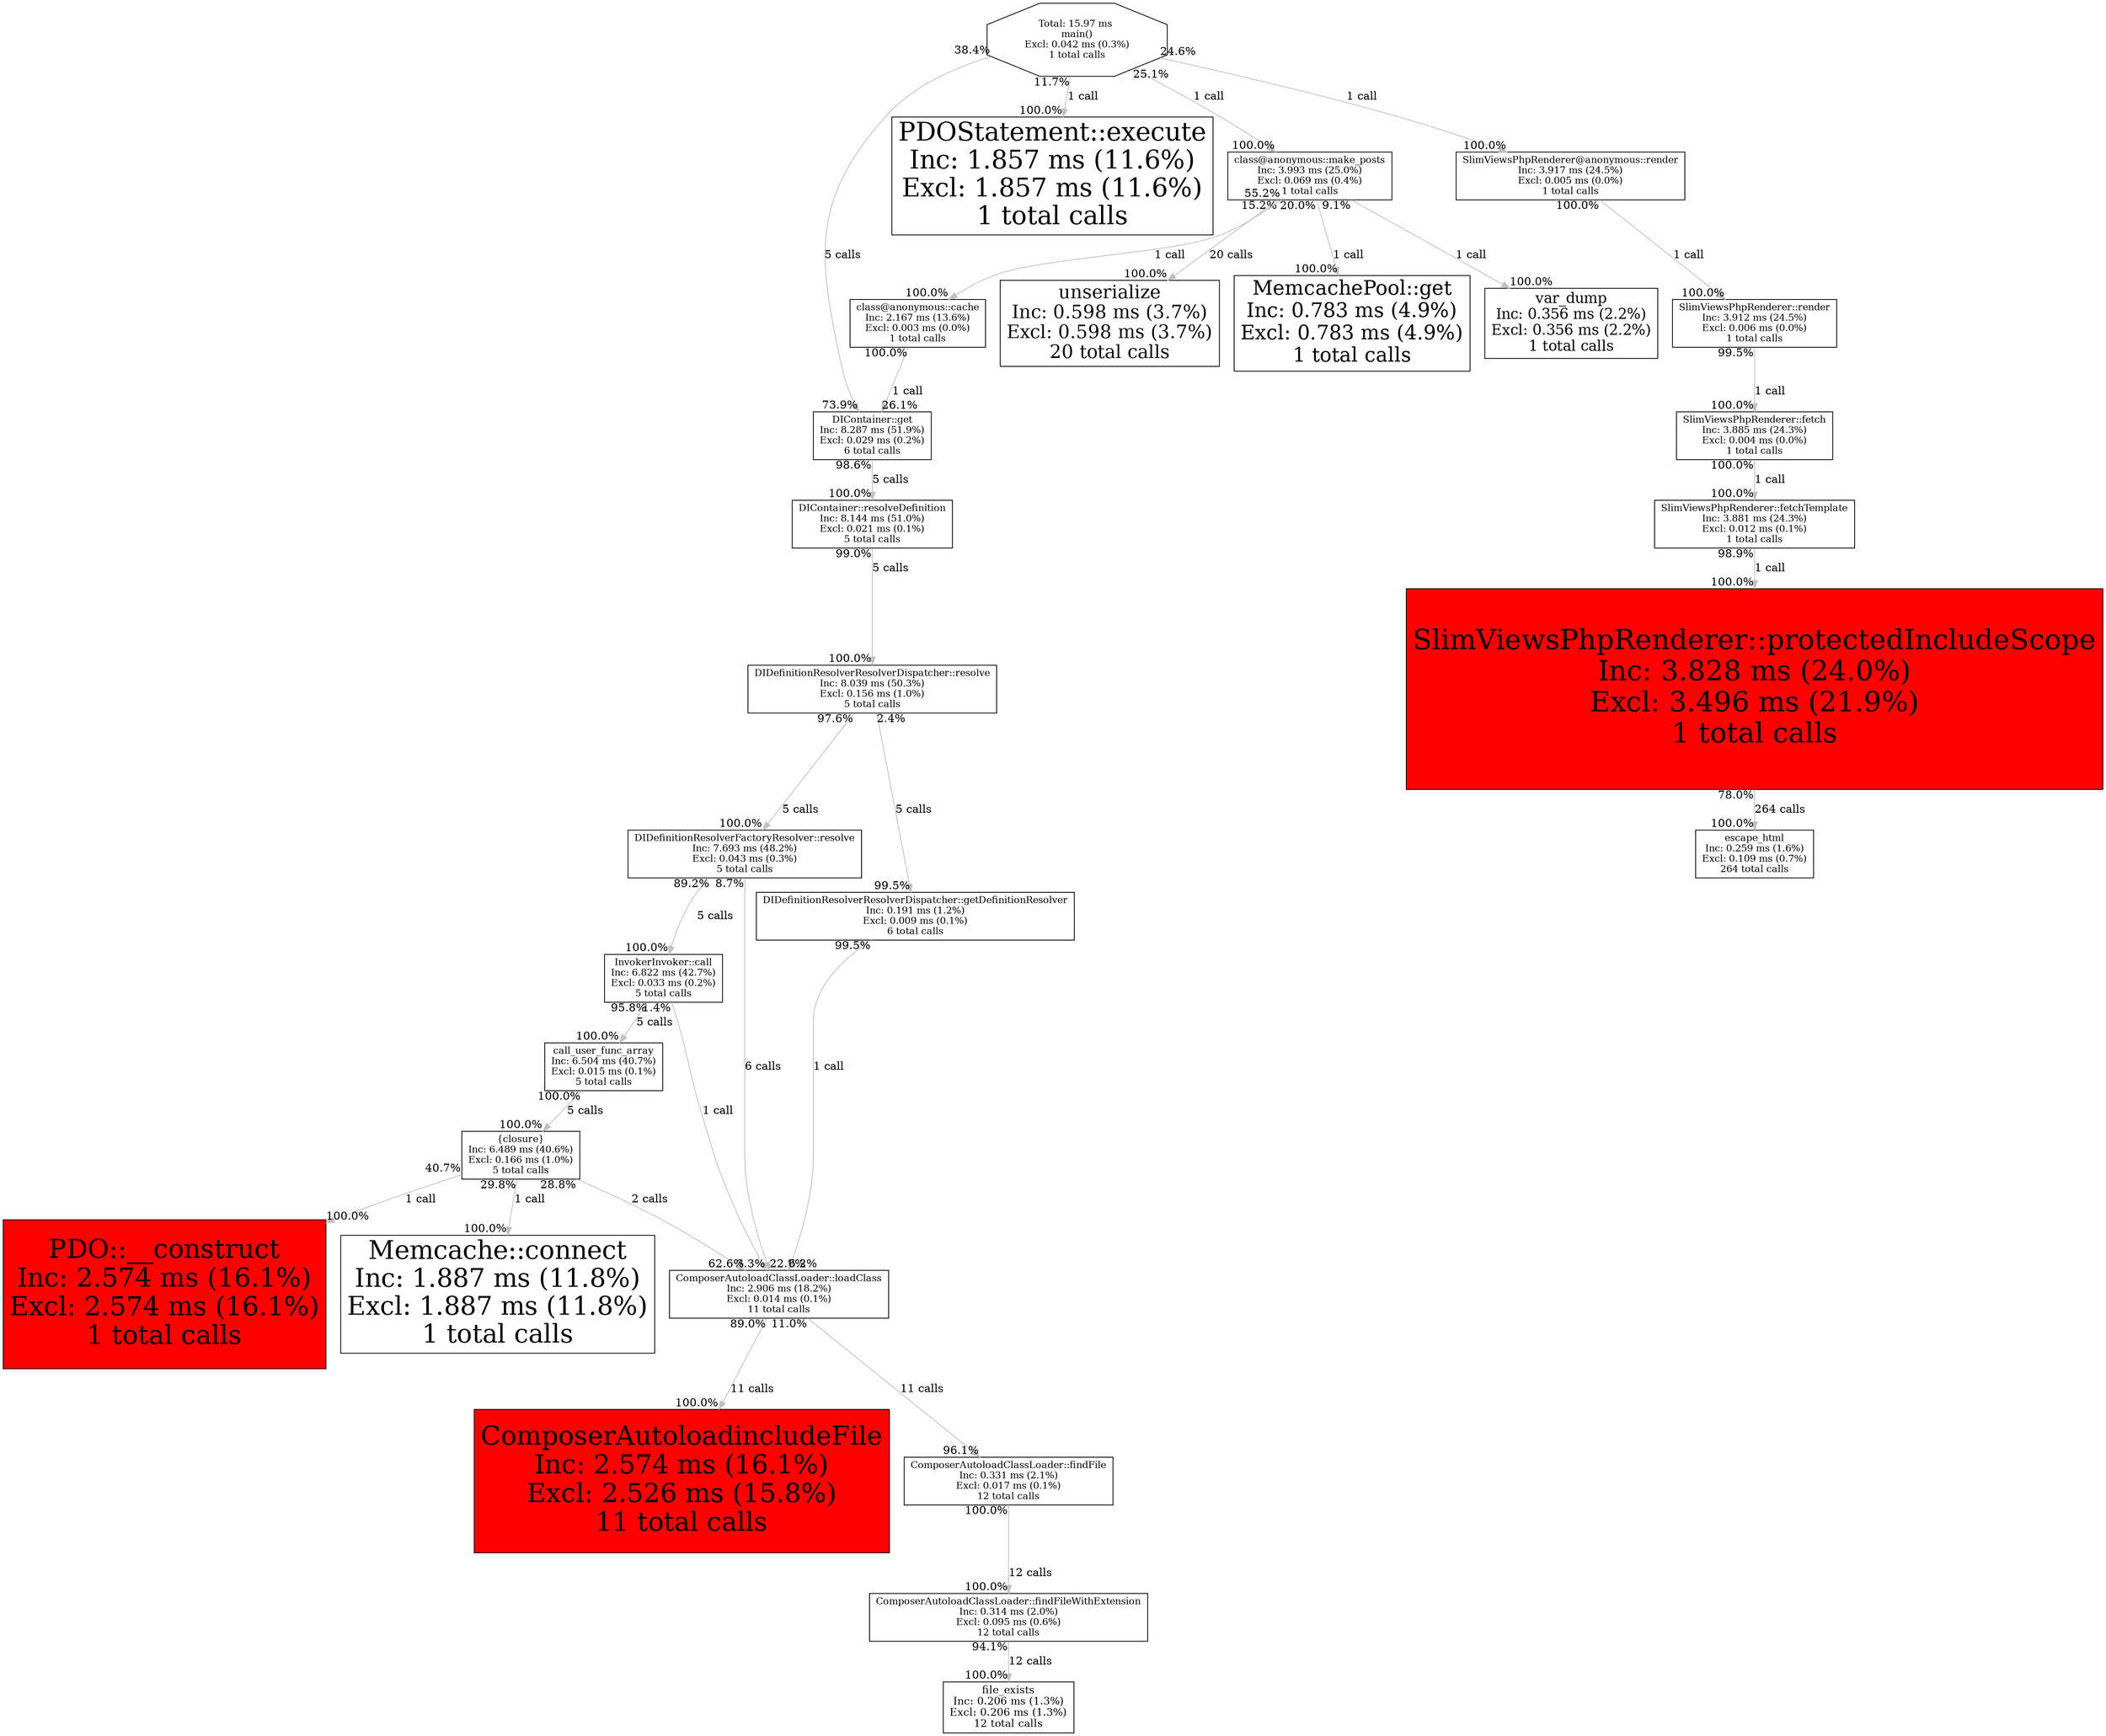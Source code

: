 digraph call_graph {
N12[shape=box , label="PDO::__construct\nInc: 2.574 ms (16.1%)\nExcl: 2.574 ms (16.1%)\n1 total calls", width=3.7, height=2.6, fontsize=33, style=filled, fillcolor=red];
N13[shape=box , label="DI\Container::get\nInc: 8.287 ms (51.9%)\nExcl: 0.029 ms (0.2%)\n6 total calls", width=0.2, height=0.2, fontsize=12];
N14[shape=box , label="DI\Definition\Resolver\FactoryResolver::resolve\nInc: 7.693 ms (48.2%)\nExcl: 0.043 ms (0.3%)\n5 total calls", width=0.2, height=0.2, fontsize=12];
N15[shape=box , label="MemcachePool::get\nInc: 0.783 ms (4.9%)\nExcl: 0.783 ms (4.9%)\n1 total calls", width=1.1, height=0.8, fontsize=25];
N16[shape=box , label="DI\Container::resolveDefinition\nInc: 8.144 ms (51.0%)\nExcl: 0.021 ms (0.1%)\n5 total calls", width=0.2, height=0.2, fontsize=12];
N17[shape=box , label="Composer\Autoload\ClassLoader::loadClass\nInc: 2.906 ms (18.2%)\nExcl: 0.014 ms (0.1%)\n11 total calls", width=0.2, height=0.2, fontsize=12];
N18[shape=box , label="PDOStatement::execute\nInc: 1.857 ms (11.6%)\nExcl: 1.857 ms (11.6%)\n1 total calls", width=2.7, height=1.9, fontsize=32];
N19[shape=box , label="class@anonymous::make_posts\nInc: 3.993 ms (25.0%)\nExcl: 0.069 ms (0.4%)\n1 total calls", width=0.2, height=0.2, fontsize=12];
N20[shape=box , label="Invoker\Invoker::call\nInc: 6.822 ms (42.7%)\nExcl: 0.033 ms (0.2%)\n5 total calls", width=0.2, height=0.2, fontsize=12];
N21[shape=box , label="Memcache::connect\nInc: 1.887 ms (11.8%)\nExcl: 1.887 ms (11.8%)\n1 total calls", width=2.7, height=1.9, fontsize=32];
N22[shape=box , label="Slim\Views\PhpRenderer::render\nInc: 3.912 ms (24.5%)\nExcl: 0.006 ms (0.0%)\n1 total calls", width=0.2, height=0.2, fontsize=12];
N23[shape=box , label="Slim\Views\PhpRenderer::protectedIncludeScope\nInc: 3.828 ms (24.0%)\nExcl: 3.496 ms (21.9%)\n1 total calls", width=5.0, height=3.5, fontsize=35, style=filled, fillcolor=red];
N24[shape=box , label="Slim\Views\PhpRenderer@anonymous::render\nInc: 3.917 ms (24.5%)\nExcl: 0.005 ms (0.0%)\n1 total calls", width=0.2, height=0.2, fontsize=12];
N25[shape=box , label="var_dump\nInc: 0.356 ms (2.2%)\nExcl: 0.356 ms (2.2%)\n1 total calls", width=0.5, height=0.4, fontsize=18];
N26[shape=box , label="Composer\Autoload\ClassLoader::findFileWithExtension\nInc: 0.314 ms (2.0%)\nExcl: 0.095 ms (0.6%)\n12 total calls", width=0.2, height=0.2, fontsize=12];
N27[shape=octagon , label="Total: 15.97 ms \nmain()\nExcl: 0.042 ms (0.3%)\n1 total calls", width=0.2, height=0.2, fontsize=12];
N0[shape=box , label="{closure}\nInc: 6.489 ms (40.6%)\nExcl: 0.166 ms (1.0%)\n5 total calls", width=0.2, height=0.2, fontsize=12];
N1[shape=box , label="escape_html\nInc: 0.259 ms (1.6%)\nExcl: 0.109 ms (0.7%)\n264 total calls", width=0.2, height=0.2, fontsize=12];
N2[shape=box , label="Composer\Autoload\includeFile\nInc: 2.574 ms (16.1%)\nExcl: 2.526 ms (15.8%)\n11 total calls", width=3.6, height=2.5, fontsize=33, style=filled, fillcolor=red];
N3[shape=box , label="file_exists\nInc: 0.206 ms (1.3%)\nExcl: 0.206 ms (1.3%)\n12 total calls", width=0.3, height=0.2, fontsize=13];
N4[shape=box , label="Composer\Autoload\ClassLoader::findFile\nInc: 0.331 ms (2.1%)\nExcl: 0.017 ms (0.1%)\n12 total calls", width=0.2, height=0.2, fontsize=12];
N5[shape=box , label="unserialize\nInc: 0.598 ms (3.7%)\nExcl: 0.598 ms (3.7%)\n20 total calls", width=0.9, height=0.6, fontsize=23];
N6[shape=box , label="call_user_func_array\nInc: 6.504 ms (40.7%)\nExcl: 0.015 ms (0.1%)\n5 total calls", width=0.2, height=0.2, fontsize=12];
N7[shape=box , label="DI\Definition\Resolver\ResolverDispatcher::getDefinitionResolver\nInc: 0.191 ms (1.2%)\nExcl: 0.009 ms (0.1%)\n6 total calls", width=0.2, height=0.2, fontsize=12];
N8[shape=box , label="class@anonymous::cache\nInc: 2.167 ms (13.6%)\nExcl: 0.003 ms (0.0%)\n1 total calls", width=0.2, height=0.2, fontsize=12];
N9[shape=box , label="Slim\Views\PhpRenderer::fetchTemplate\nInc: 3.881 ms (24.3%)\nExcl: 0.012 ms (0.1%)\n1 total calls", width=0.2, height=0.2, fontsize=12];
N10[shape=box , label="Slim\Views\PhpRenderer::fetch\nInc: 3.885 ms (24.3%)\nExcl: 0.004 ms (0.0%)\n1 total calls", width=0.2, height=0.2, fontsize=12];
N11[shape=box , label="DI\Definition\Resolver\ResolverDispatcher::resolve\nInc: 8.039 ms (50.3%)\nExcl: 0.156 ms (1.0%)\n5 total calls", width=0.2, height=0.2, fontsize=12];
N0 -> N17[arrowsize=1, color=grey, style="setlinewidth(1)", label="2 calls", headlabel="62.6%", taillabel="28.8%" ];
N19 -> N8[arrowsize=1, color=grey, style="setlinewidth(1)", label="1 call", headlabel="100.0%", taillabel="55.2%" ];
N27 -> N13[arrowsize=1, color=grey, style="setlinewidth(1)", label="5 calls", headlabel="73.9%", taillabel="38.4%" ];
N14 -> N17[arrowsize=1, color=grey, style="setlinewidth(1)", label="6 calls", headlabel="22.9%", taillabel="8.7%" ];
N19 -> N25[arrowsize=1, color=grey, style="setlinewidth(1)", label="1 call", headlabel="100.0%", taillabel="9.1%" ];
N0 -> N12[arrowsize=1, color=grey, style="setlinewidth(1)", label="1 call", headlabel="100.0%", taillabel="40.7%" ];
N10 -> N9[arrowsize=1, color=grey, style="setlinewidth(1)", label="1 call", headlabel="100.0%", taillabel="100.0%" ];
N17 -> N2[arrowsize=1, color=grey, style="setlinewidth(1)", label="11 calls", headlabel="100.0%", taillabel="89.0%" ];
N20 -> N17[arrowsize=1, color=grey, style="setlinewidth(1)", label="1 call", headlabel="3.3%", taillabel="1.4%" ];
N24 -> N22[arrowsize=1, color=grey, style="setlinewidth(1)", label="1 call", headlabel="100.0%", taillabel="100.0%" ];
N13 -> N16[arrowsize=1, color=grey, style="setlinewidth(1)", label="5 calls", headlabel="100.0%", taillabel="98.6%" ];
N19 -> N5[arrowsize=1, color=grey, style="setlinewidth(1)", label="20 calls", headlabel="100.0%", taillabel="15.2%" ];
N9 -> N23[arrowsize=1, color=grey, style="setlinewidth(1)", label="1 call", headlabel="100.0%", taillabel="98.9%" ];
N26 -> N3[arrowsize=1, color=grey, style="setlinewidth(1)", label="12 calls", headlabel="100.0%", taillabel="94.1%" ];
N0 -> N21[arrowsize=1, color=grey, style="setlinewidth(1)", label="1 call", headlabel="100.0%", taillabel="29.8%" ];
N6 -> N0[arrowsize=1, color=grey, style="setlinewidth(1)", label="5 calls", headlabel="100.0%", taillabel="100.0%" ];
N27 -> N18[arrowsize=1, color=grey, style="setlinewidth(1)", label="1 call", headlabel="100.0%", taillabel="11.7%" ];
N7 -> N17[arrowsize=1, color=grey, style="setlinewidth(1)", label="1 call", headlabel="6.2%", taillabel="99.5%" ];
N17 -> N4[arrowsize=1, color=grey, style="setlinewidth(1)", label="11 calls", headlabel="96.1%", taillabel="11.0%" ];
N19 -> N15[arrowsize=1, color=grey, style="setlinewidth(1)", label="1 call", headlabel="100.0%", taillabel="20.0%" ];
N22 -> N10[arrowsize=1, color=grey, style="setlinewidth(1)", label="1 call", headlabel="100.0%", taillabel="99.5%" ];
N4 -> N26[arrowsize=1, color=grey, style="setlinewidth(1)", label="12 calls", headlabel="100.0%", taillabel="100.0%" ];
N8 -> N13[arrowsize=1, color=grey, style="setlinewidth(1)", label="1 call", headlabel="26.1%", taillabel="100.0%" ];
N16 -> N11[arrowsize=1, color=grey, style="setlinewidth(1)", label="5 calls", headlabel="100.0%", taillabel="99.0%" ];
N11 -> N7[arrowsize=1, color=grey, style="setlinewidth(1)", label="5 calls", headlabel="99.5%", taillabel="2.4%" ];
N27 -> N19[arrowsize=1, color=grey, style="setlinewidth(1)", label="1 call", headlabel="100.0%", taillabel="25.1%" ];
N20 -> N6[arrowsize=1, color=grey, style="setlinewidth(1)", label="5 calls", headlabel="100.0%", taillabel="95.8%" ];
N14 -> N20[arrowsize=1, color=grey, style="setlinewidth(1)", label="5 calls", headlabel="100.0%", taillabel="89.2%" ];
N11 -> N14[arrowsize=1, color=grey, style="setlinewidth(1)", label="5 calls", headlabel="100.0%", taillabel="97.6%" ];
N27 -> N24[arrowsize=1, color=grey, style="setlinewidth(1)", label="1 call", headlabel="100.0%", taillabel="24.6%" ];
N23 -> N1[arrowsize=1, color=grey, style="setlinewidth(1)", label="264 calls", headlabel="100.0%", taillabel="78.0%" ];

}